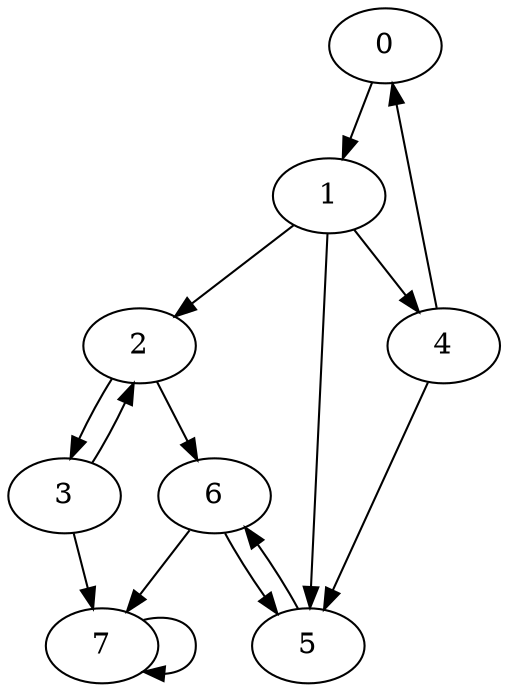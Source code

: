 digraph {
	0 -> 1
	1 -> 2
	1 -> 4
	1 -> 5
	2 -> 3
	2 -> 6
	3 -> 2
	3 -> 7
	4 -> 0
	4 -> 5
	5 -> 6
	6 -> 5
	6 -> 7
	7 -> 7
}
